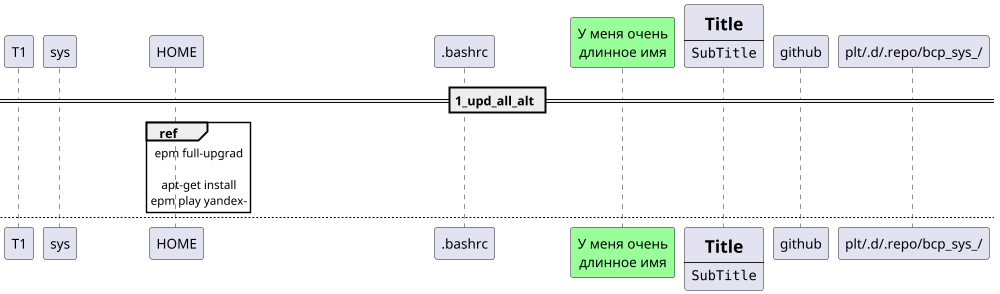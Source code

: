 @startuml

scale 1000*500
autonumber 

participant T1
participant sys
participant HOME
participant ".bashrc"
participant "У меня очень\nдлинное имя" as L #99FF99

participant Participant [
    =Title
    ----
    ""SubTitle""
]

== 1_upd_all_alt ==
ref over HOME
epm full-upgrad

apt-get install
epm play yandex-
end ref

newpage

== 2_reset_plt_fonsh ==
ref over HOME : rm -f "$HOME"/ REPOBARE/ .fonsh_path .plt_path .repo_path
== 3_git_init ==
ref over HOME
rm -rf ${HOME}/.ssh
unzip ${HOME}/read.zip -d ${HOME}
end ref
== 4_git_clone ==
github -> HOME: clone git@github.com: plt, communis, fonsh
== 5_first_copy_dotfiles ==
"plt/.d/.repo/bcp_sys_/" -> HOME:tar -xzvf repo_path plt_path fonsh_path
ref over ".bashrc" : -> ".bashrc":add str: . ~/.fonshrc . ~/.pltrc
ref over HOME : rm ${HOME}/.vscode-oss
== 6_first_start_bash ==
ref over sys
. $HOME/.bashrc


bcp_l2d_ -_bcp bashrc
bcp_sys_ -_dpl
apt_alt_ 1
end ref

    group My own label
    sys -> sys : Log attack start
        loop 1000 times
            sys -> sys: DNS Attack
        end
    sys -> sys : Log attack end
    end


@enduml